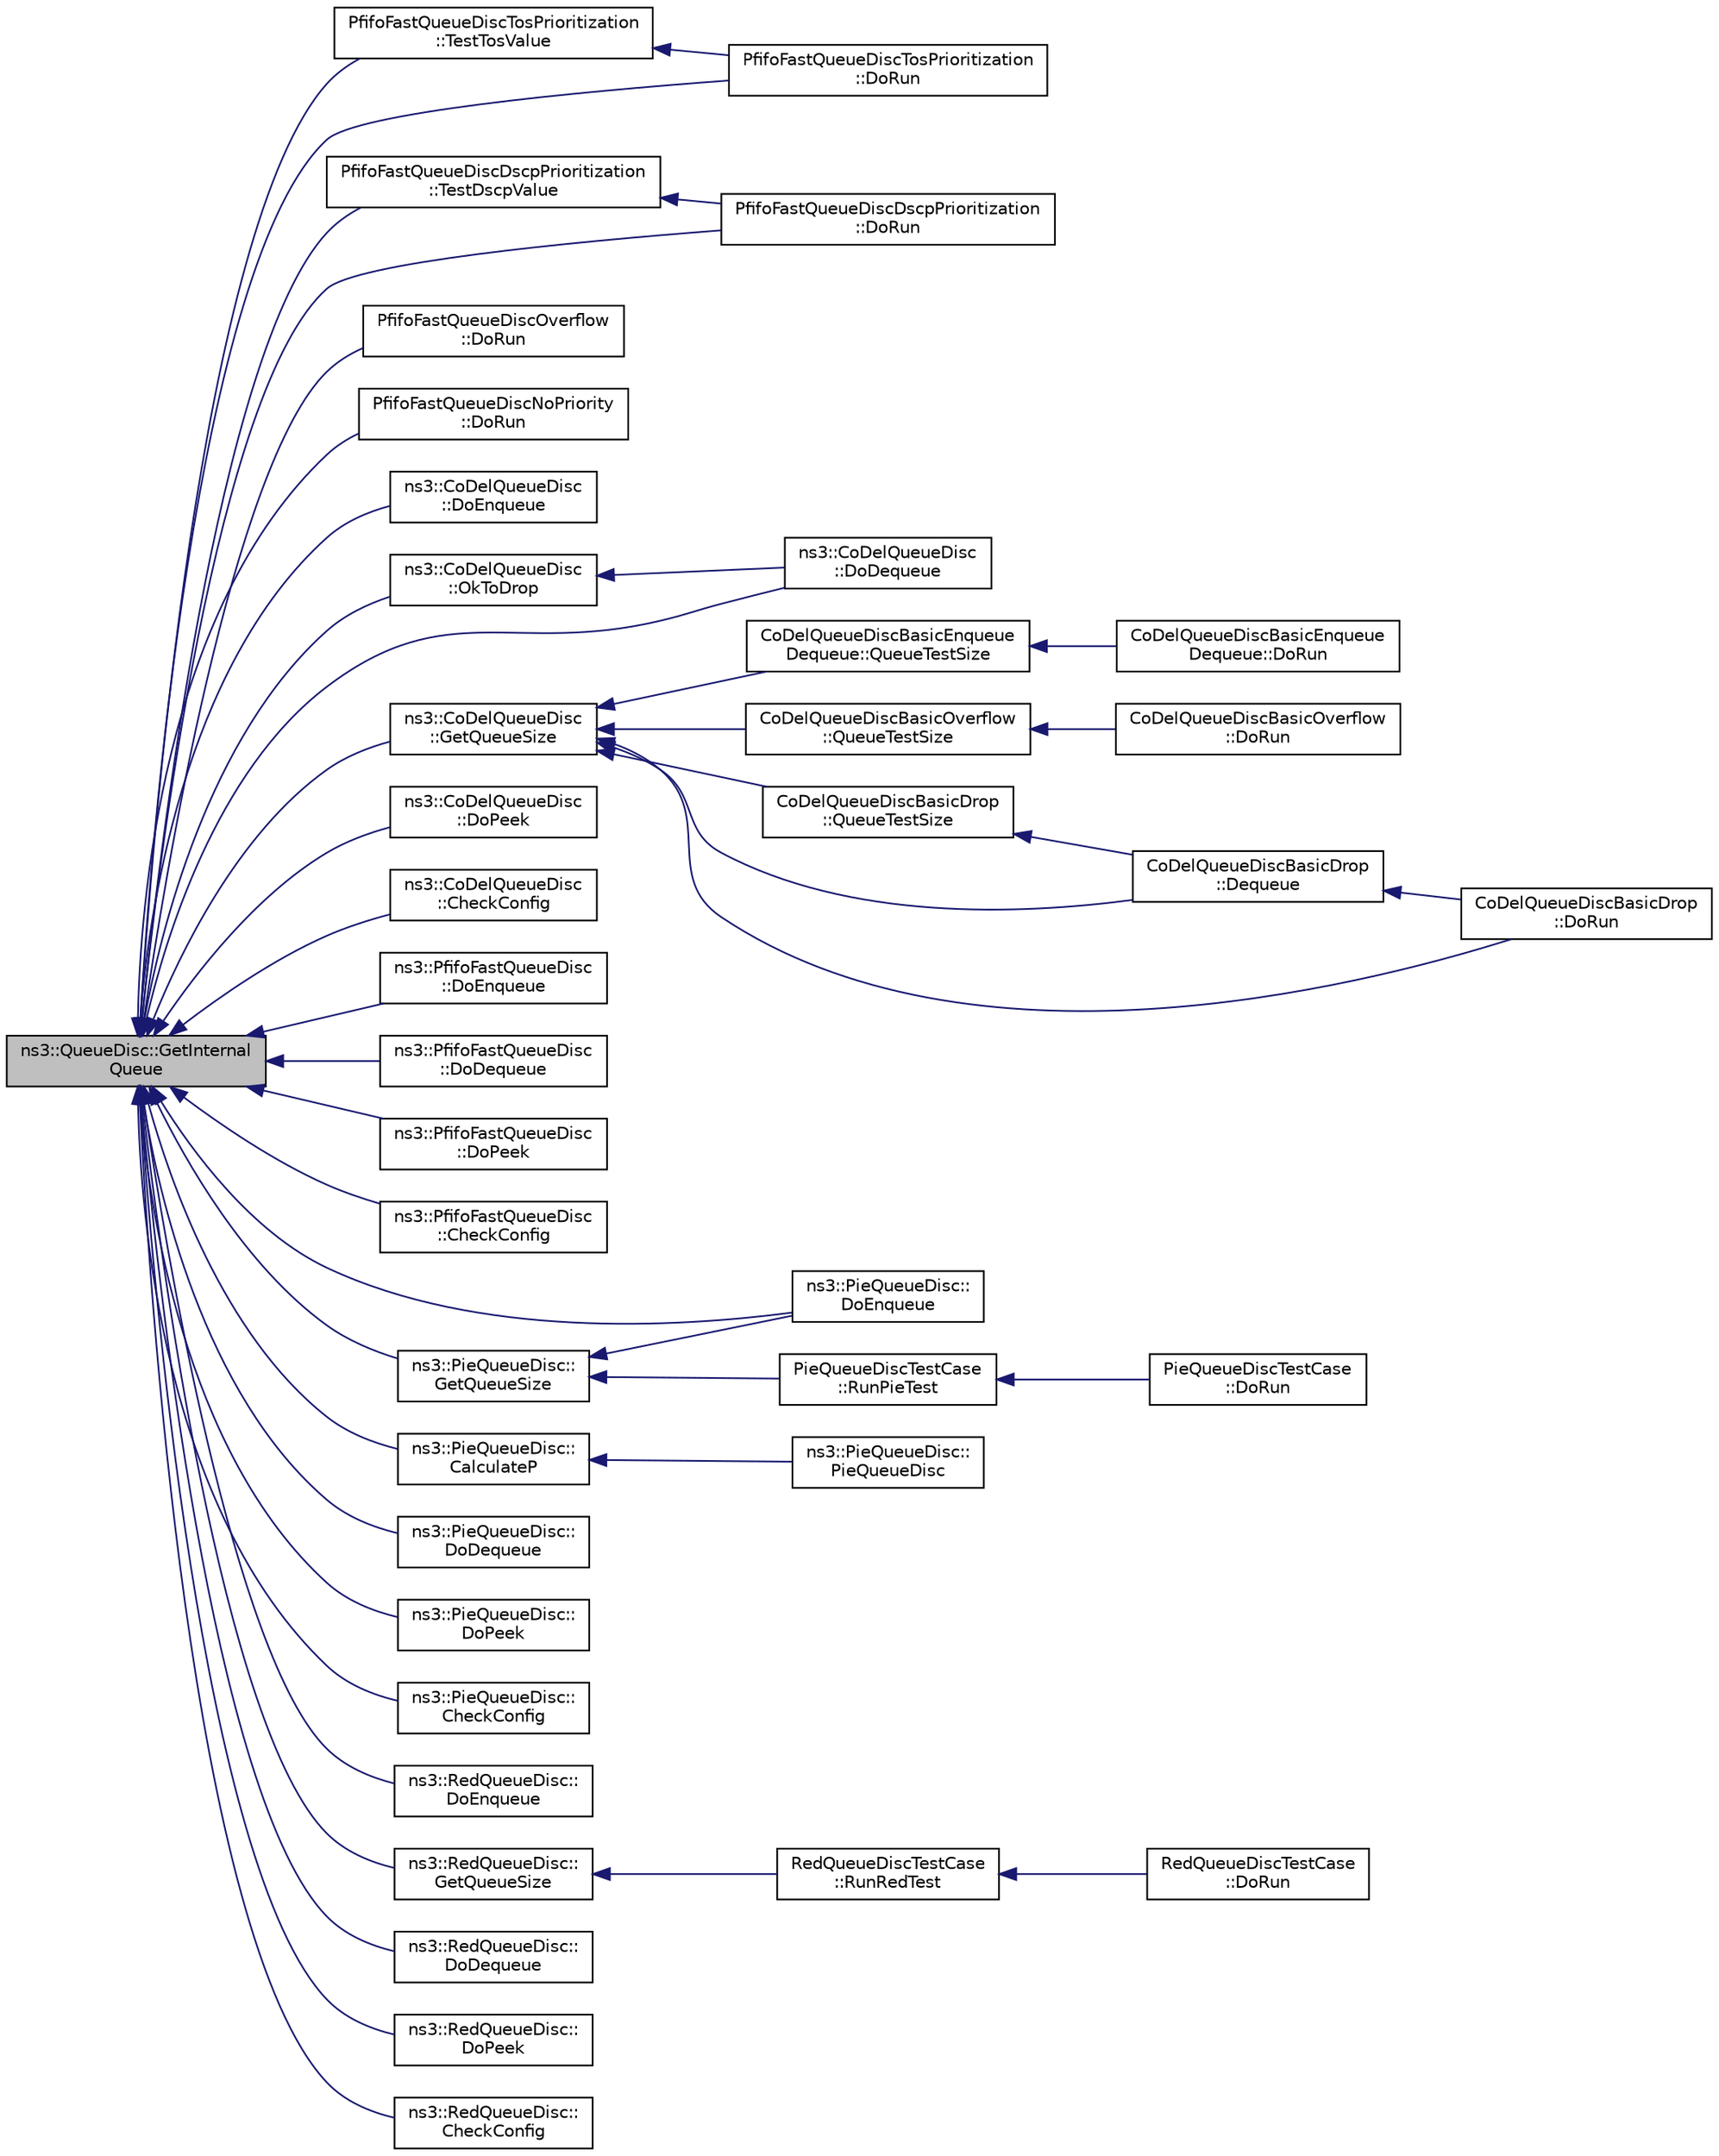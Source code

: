 digraph "ns3::QueueDisc::GetInternalQueue"
{
  edge [fontname="Helvetica",fontsize="10",labelfontname="Helvetica",labelfontsize="10"];
  node [fontname="Helvetica",fontsize="10",shape=record];
  rankdir="LR";
  Node1 [label="ns3::QueueDisc::GetInternal\lQueue",height=0.2,width=0.4,color="black", fillcolor="grey75", style="filled", fontcolor="black"];
  Node1 -> Node2 [dir="back",color="midnightblue",fontsize="10",style="solid"];
  Node2 [label="PfifoFastQueueDiscTosPrioritization\l::TestTosValue",height=0.2,width=0.4,color="black", fillcolor="white", style="filled",URL="$d3/d39/classPfifoFastQueueDiscTosPrioritization.html#ae30d51ac2cd62d6874f0fdaf619cf939"];
  Node2 -> Node3 [dir="back",color="midnightblue",fontsize="10",style="solid"];
  Node3 [label="PfifoFastQueueDiscTosPrioritization\l::DoRun",height=0.2,width=0.4,color="black", fillcolor="white", style="filled",URL="$d3/d39/classPfifoFastQueueDiscTosPrioritization.html#a3e80fca2a21f51bfd8ab3a9bfa06cb50",tooltip="Implementation to actually run this TestCase. "];
  Node1 -> Node3 [dir="back",color="midnightblue",fontsize="10",style="solid"];
  Node1 -> Node4 [dir="back",color="midnightblue",fontsize="10",style="solid"];
  Node4 [label="PfifoFastQueueDiscDscpPrioritization\l::TestDscpValue",height=0.2,width=0.4,color="black", fillcolor="white", style="filled",URL="$d5/de5/classPfifoFastQueueDiscDscpPrioritization.html#a153fd90bcf84e06728ad582d63544627"];
  Node4 -> Node5 [dir="back",color="midnightblue",fontsize="10",style="solid"];
  Node5 [label="PfifoFastQueueDiscDscpPrioritization\l::DoRun",height=0.2,width=0.4,color="black", fillcolor="white", style="filled",URL="$d5/de5/classPfifoFastQueueDiscDscpPrioritization.html#a5ed7e1adc3f38e252cd274954e4806ca",tooltip="Implementation to actually run this TestCase. "];
  Node1 -> Node5 [dir="back",color="midnightblue",fontsize="10",style="solid"];
  Node1 -> Node6 [dir="back",color="midnightblue",fontsize="10",style="solid"];
  Node6 [label="PfifoFastQueueDiscOverflow\l::DoRun",height=0.2,width=0.4,color="black", fillcolor="white", style="filled",URL="$d2/d63/classPfifoFastQueueDiscOverflow.html#a4a57537e8abbdc4fabf914a603b31163",tooltip="Implementation to actually run this TestCase. "];
  Node1 -> Node7 [dir="back",color="midnightblue",fontsize="10",style="solid"];
  Node7 [label="PfifoFastQueueDiscNoPriority\l::DoRun",height=0.2,width=0.4,color="black", fillcolor="white", style="filled",URL="$dd/db0/classPfifoFastQueueDiscNoPriority.html#a0e5f55c325fa3c1d91a1ed253ff2f3a5",tooltip="Implementation to actually run this TestCase. "];
  Node1 -> Node8 [dir="back",color="midnightblue",fontsize="10",style="solid"];
  Node8 [label="ns3::CoDelQueueDisc\l::DoEnqueue",height=0.2,width=0.4,color="black", fillcolor="white", style="filled",URL="$de/d17/classns3_1_1CoDelQueueDisc.html#a0c68a40b422edf668a1f225be498ff97",tooltip="Add a packet to the queue. "];
  Node1 -> Node9 [dir="back",color="midnightblue",fontsize="10",style="solid"];
  Node9 [label="ns3::CoDelQueueDisc\l::OkToDrop",height=0.2,width=0.4,color="black", fillcolor="white", style="filled",URL="$de/d17/classns3_1_1CoDelQueueDisc.html#a9b3e4ad53210fe2b1098fc799e139ff0",tooltip="Determine whether a packet is OK to be dropped. The packet may not be actually dropped (depending on ..."];
  Node9 -> Node10 [dir="back",color="midnightblue",fontsize="10",style="solid"];
  Node10 [label="ns3::CoDelQueueDisc\l::DoDequeue",height=0.2,width=0.4,color="black", fillcolor="white", style="filled",URL="$de/d17/classns3_1_1CoDelQueueDisc.html#a6128cb8655b87b67f04424c68058e751",tooltip="Remove a packet from queue based on the current state If we are in dropping state, check if we could leave the dropping state or if we should perform next drop If we are not currently in dropping state, check if we need to enter the state and drop the first packet. "];
  Node1 -> Node10 [dir="back",color="midnightblue",fontsize="10",style="solid"];
  Node1 -> Node11 [dir="back",color="midnightblue",fontsize="10",style="solid"];
  Node11 [label="ns3::CoDelQueueDisc\l::GetQueueSize",height=0.2,width=0.4,color="black", fillcolor="white", style="filled",URL="$de/d17/classns3_1_1CoDelQueueDisc.html#a2eed623615f381b9c377ed7add064953",tooltip="Get the current value of the queue in bytes or packets. "];
  Node11 -> Node12 [dir="back",color="midnightblue",fontsize="10",style="solid"];
  Node12 [label="CoDelQueueDiscBasicEnqueue\lDequeue::QueueTestSize",height=0.2,width=0.4,color="black", fillcolor="white", style="filled",URL="$db/df4/classCoDelQueueDiscBasicEnqueueDequeue.html#abd4b321f709f67998f635c2f6567b993"];
  Node12 -> Node13 [dir="back",color="midnightblue",fontsize="10",style="solid"];
  Node13 [label="CoDelQueueDiscBasicEnqueue\lDequeue::DoRun",height=0.2,width=0.4,color="black", fillcolor="white", style="filled",URL="$db/df4/classCoDelQueueDiscBasicEnqueueDequeue.html#a4bfd4d8f3da3c1cca119abd359d5f590",tooltip="Implementation to actually run this TestCase. "];
  Node11 -> Node14 [dir="back",color="midnightblue",fontsize="10",style="solid"];
  Node14 [label="CoDelQueueDiscBasicOverflow\l::QueueTestSize",height=0.2,width=0.4,color="black", fillcolor="white", style="filled",URL="$d5/d7f/classCoDelQueueDiscBasicOverflow.html#aeb7cd13596fa7241fba47a6dff735fc0"];
  Node14 -> Node15 [dir="back",color="midnightblue",fontsize="10",style="solid"];
  Node15 [label="CoDelQueueDiscBasicOverflow\l::DoRun",height=0.2,width=0.4,color="black", fillcolor="white", style="filled",URL="$d5/d7f/classCoDelQueueDiscBasicOverflow.html#a902879310f02ffebbdf420e3de3daaad",tooltip="Implementation to actually run this TestCase. "];
  Node11 -> Node16 [dir="back",color="midnightblue",fontsize="10",style="solid"];
  Node16 [label="CoDelQueueDiscBasicDrop\l::QueueTestSize",height=0.2,width=0.4,color="black", fillcolor="white", style="filled",URL="$de/d26/classCoDelQueueDiscBasicDrop.html#a61137d83489ec151993b89863f9928c4"];
  Node16 -> Node17 [dir="back",color="midnightblue",fontsize="10",style="solid"];
  Node17 [label="CoDelQueueDiscBasicDrop\l::Dequeue",height=0.2,width=0.4,color="black", fillcolor="white", style="filled",URL="$de/d26/classCoDelQueueDiscBasicDrop.html#ab858662db8af1c6f181bd0d01d44ce48"];
  Node17 -> Node18 [dir="back",color="midnightblue",fontsize="10",style="solid"];
  Node18 [label="CoDelQueueDiscBasicDrop\l::DoRun",height=0.2,width=0.4,color="black", fillcolor="white", style="filled",URL="$de/d26/classCoDelQueueDiscBasicDrop.html#ac7338aa80772388f2e8cadb8d975ac13",tooltip="Implementation to actually run this TestCase. "];
  Node11 -> Node18 [dir="back",color="midnightblue",fontsize="10",style="solid"];
  Node11 -> Node17 [dir="back",color="midnightblue",fontsize="10",style="solid"];
  Node1 -> Node19 [dir="back",color="midnightblue",fontsize="10",style="solid"];
  Node19 [label="ns3::CoDelQueueDisc\l::DoPeek",height=0.2,width=0.4,color="black", fillcolor="white", style="filled",URL="$de/d17/classns3_1_1CoDelQueueDisc.html#ab3a785ea16fa4ef303519b7bec301a6c"];
  Node1 -> Node20 [dir="back",color="midnightblue",fontsize="10",style="solid"];
  Node20 [label="ns3::CoDelQueueDisc\l::CheckConfig",height=0.2,width=0.4,color="black", fillcolor="white", style="filled",URL="$de/d17/classns3_1_1CoDelQueueDisc.html#a580a58842272e8110ebae6f1503f6327"];
  Node1 -> Node21 [dir="back",color="midnightblue",fontsize="10",style="solid"];
  Node21 [label="ns3::PfifoFastQueueDisc\l::DoEnqueue",height=0.2,width=0.4,color="black", fillcolor="white", style="filled",URL="$d4/da2/classns3_1_1PfifoFastQueueDisc.html#aac7fa518f6f59bf89a7a5fa5b9579d8b"];
  Node1 -> Node22 [dir="back",color="midnightblue",fontsize="10",style="solid"];
  Node22 [label="ns3::PfifoFastQueueDisc\l::DoDequeue",height=0.2,width=0.4,color="black", fillcolor="white", style="filled",URL="$d4/da2/classns3_1_1PfifoFastQueueDisc.html#aa5fe80fa033b5df94f626d99e99d52f3"];
  Node1 -> Node23 [dir="back",color="midnightblue",fontsize="10",style="solid"];
  Node23 [label="ns3::PfifoFastQueueDisc\l::DoPeek",height=0.2,width=0.4,color="black", fillcolor="white", style="filled",URL="$d4/da2/classns3_1_1PfifoFastQueueDisc.html#ac94bb03da6c61c6b4d2755ca77704470"];
  Node1 -> Node24 [dir="back",color="midnightblue",fontsize="10",style="solid"];
  Node24 [label="ns3::PfifoFastQueueDisc\l::CheckConfig",height=0.2,width=0.4,color="black", fillcolor="white", style="filled",URL="$d4/da2/classns3_1_1PfifoFastQueueDisc.html#a9fa5e68b79b7431cd734f4e8845bdced"];
  Node1 -> Node25 [dir="back",color="midnightblue",fontsize="10",style="solid"];
  Node25 [label="ns3::PieQueueDisc::\lGetQueueSize",height=0.2,width=0.4,color="black", fillcolor="white", style="filled",URL="$da/d04/classns3_1_1PieQueueDisc.html#ae8675ca8d1c18d43ca678f30040e8510",tooltip="Get the current value of the queue in bytes or packets. "];
  Node25 -> Node26 [dir="back",color="midnightblue",fontsize="10",style="solid"];
  Node26 [label="ns3::PieQueueDisc::\lDoEnqueue",height=0.2,width=0.4,color="black", fillcolor="white", style="filled",URL="$da/d04/classns3_1_1PieQueueDisc.html#a583c0ac9ca43810a32af239e23e31614"];
  Node25 -> Node27 [dir="back",color="midnightblue",fontsize="10",style="solid"];
  Node27 [label="PieQueueDiscTestCase\l::RunPieTest",height=0.2,width=0.4,color="black", fillcolor="white", style="filled",URL="$db/d32/classPieQueueDiscTestCase.html#a867584b1f677ae346ca8534819ef9be4"];
  Node27 -> Node28 [dir="back",color="midnightblue",fontsize="10",style="solid"];
  Node28 [label="PieQueueDiscTestCase\l::DoRun",height=0.2,width=0.4,color="black", fillcolor="white", style="filled",URL="$db/d32/classPieQueueDiscTestCase.html#a6d3523e534f7c31901dc55296402203b",tooltip="Implementation to actually run this TestCase. "];
  Node1 -> Node26 [dir="back",color="midnightblue",fontsize="10",style="solid"];
  Node1 -> Node29 [dir="back",color="midnightblue",fontsize="10",style="solid"];
  Node29 [label="ns3::PieQueueDisc::\lCalculateP",height=0.2,width=0.4,color="black", fillcolor="white", style="filled",URL="$da/d04/classns3_1_1PieQueueDisc.html#a43714379ecc42291464ea1e861ac6633"];
  Node29 -> Node30 [dir="back",color="midnightblue",fontsize="10",style="solid"];
  Node30 [label="ns3::PieQueueDisc::\lPieQueueDisc",height=0.2,width=0.4,color="black", fillcolor="white", style="filled",URL="$da/d04/classns3_1_1PieQueueDisc.html#ad960f4cf2fd0d2c6e25e05c4cbb12ef8",tooltip="PieQueueDisc Constructor. "];
  Node1 -> Node31 [dir="back",color="midnightblue",fontsize="10",style="solid"];
  Node31 [label="ns3::PieQueueDisc::\lDoDequeue",height=0.2,width=0.4,color="black", fillcolor="white", style="filled",URL="$da/d04/classns3_1_1PieQueueDisc.html#a7e3501e4e4a58b13d619f983a303e9cf"];
  Node1 -> Node32 [dir="back",color="midnightblue",fontsize="10",style="solid"];
  Node32 [label="ns3::PieQueueDisc::\lDoPeek",height=0.2,width=0.4,color="black", fillcolor="white", style="filled",URL="$da/d04/classns3_1_1PieQueueDisc.html#a7603fcf6f104697bef0f1a1d24826071"];
  Node1 -> Node33 [dir="back",color="midnightblue",fontsize="10",style="solid"];
  Node33 [label="ns3::PieQueueDisc::\lCheckConfig",height=0.2,width=0.4,color="black", fillcolor="white", style="filled",URL="$da/d04/classns3_1_1PieQueueDisc.html#af6eda43da222e1013754c8ed50ebeda4"];
  Node1 -> Node34 [dir="back",color="midnightblue",fontsize="10",style="solid"];
  Node34 [label="ns3::RedQueueDisc::\lDoEnqueue",height=0.2,width=0.4,color="black", fillcolor="white", style="filled",URL="$d5/d02/classns3_1_1RedQueueDisc.html#ae0be138c29bf158336a7a74a90790c2a"];
  Node1 -> Node35 [dir="back",color="midnightblue",fontsize="10",style="solid"];
  Node35 [label="ns3::RedQueueDisc::\lGetQueueSize",height=0.2,width=0.4,color="black", fillcolor="white", style="filled",URL="$d5/d02/classns3_1_1RedQueueDisc.html#aa201a831b85c287a99d7a5e04455b463",tooltip="Get the current value of the queue in bytes or packets. "];
  Node35 -> Node36 [dir="back",color="midnightblue",fontsize="10",style="solid"];
  Node36 [label="RedQueueDiscTestCase\l::RunRedTest",height=0.2,width=0.4,color="black", fillcolor="white", style="filled",URL="$da/d90/classRedQueueDiscTestCase.html#adde2745516d74c1565a72d1f4e8d0478"];
  Node36 -> Node37 [dir="back",color="midnightblue",fontsize="10",style="solid"];
  Node37 [label="RedQueueDiscTestCase\l::DoRun",height=0.2,width=0.4,color="black", fillcolor="white", style="filled",URL="$da/d90/classRedQueueDiscTestCase.html#a08dbc0c7061ec2b845ebdfceba6d13dd",tooltip="Implementation to actually run this TestCase. "];
  Node1 -> Node38 [dir="back",color="midnightblue",fontsize="10",style="solid"];
  Node38 [label="ns3::RedQueueDisc::\lDoDequeue",height=0.2,width=0.4,color="black", fillcolor="white", style="filled",URL="$d5/d02/classns3_1_1RedQueueDisc.html#a166dbfb99b576f2ff6e1d1871b6afb14"];
  Node1 -> Node39 [dir="back",color="midnightblue",fontsize="10",style="solid"];
  Node39 [label="ns3::RedQueueDisc::\lDoPeek",height=0.2,width=0.4,color="black", fillcolor="white", style="filled",URL="$d5/d02/classns3_1_1RedQueueDisc.html#a351367bffb926ff50712cc269d8e3442"];
  Node1 -> Node40 [dir="back",color="midnightblue",fontsize="10",style="solid"];
  Node40 [label="ns3::RedQueueDisc::\lCheckConfig",height=0.2,width=0.4,color="black", fillcolor="white", style="filled",URL="$d5/d02/classns3_1_1RedQueueDisc.html#a86e75c3ab20213f1451bdc7270d18114"];
}
